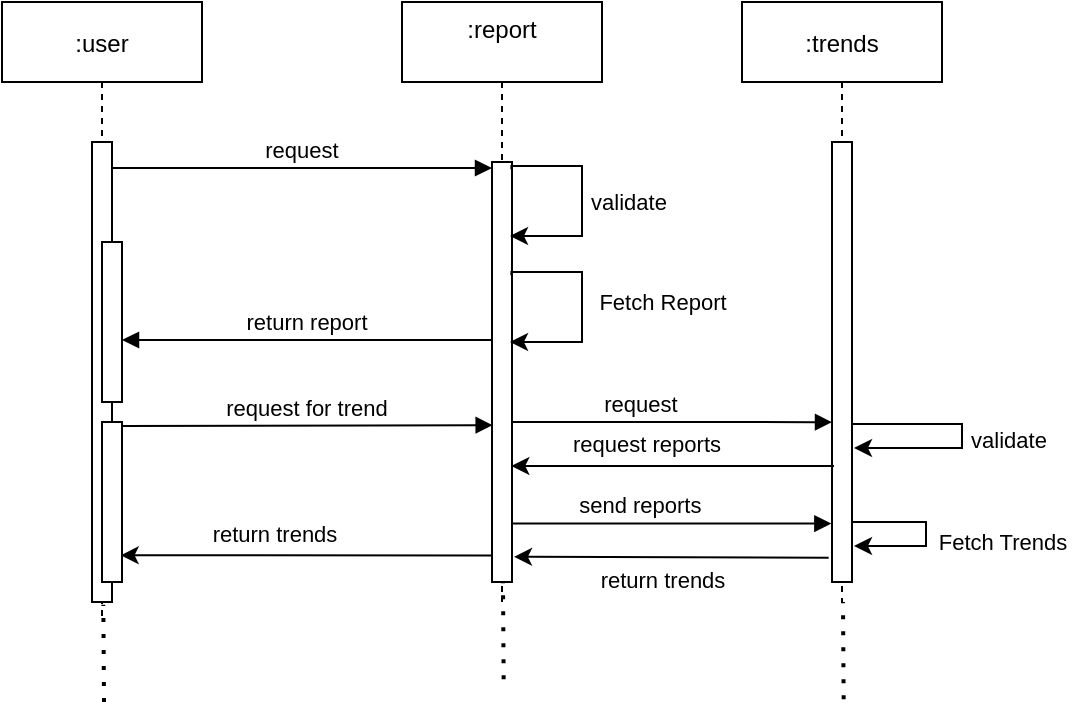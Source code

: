 <mxfile version="15.7.1" type="github">
  <diagram id="kgpKYQtTHZ0yAKxKKP6v" name="Page-1">
    <mxGraphModel dx="782" dy="432" grid="1" gridSize="10" guides="1" tooltips="1" connect="1" arrows="1" fold="1" page="1" pageScale="1" pageWidth="850" pageHeight="1100" math="0" shadow="0">
      <root>
        <mxCell id="0" />
        <mxCell id="1" parent="0" />
        <mxCell id="3nuBFxr9cyL0pnOWT2aG-1" value=":user" style="shape=umlLifeline;perimeter=lifelinePerimeter;container=1;collapsible=0;recursiveResize=0;rounded=0;shadow=0;strokeWidth=1;" parent="1" vertex="1">
          <mxGeometry x="120" y="80" width="100" height="310" as="geometry" />
        </mxCell>
        <mxCell id="3nuBFxr9cyL0pnOWT2aG-2" value="" style="points=[];perimeter=orthogonalPerimeter;rounded=0;shadow=0;strokeWidth=1;" parent="3nuBFxr9cyL0pnOWT2aG-1" vertex="1">
          <mxGeometry x="45" y="70" width="10" height="230" as="geometry" />
        </mxCell>
        <mxCell id="3nuBFxr9cyL0pnOWT2aG-4" value="" style="points=[];perimeter=orthogonalPerimeter;rounded=0;shadow=0;strokeWidth=1;" parent="3nuBFxr9cyL0pnOWT2aG-1" vertex="1">
          <mxGeometry x="50" y="120" width="10" height="80" as="geometry" />
        </mxCell>
        <mxCell id="aa-qgDh8WF5Hc8E2kedi-31" value="" style="points=[];perimeter=orthogonalPerimeter;rounded=0;shadow=0;strokeWidth=1;" vertex="1" parent="3nuBFxr9cyL0pnOWT2aG-1">
          <mxGeometry x="50" y="210" width="10" height="80" as="geometry" />
        </mxCell>
        <mxCell id="aa-qgDh8WF5Hc8E2kedi-33" value="" style="endArrow=none;dashed=1;html=1;dashPattern=1 3;strokeWidth=2;rounded=0;fontSize=11;entryX=0.767;entryY=1.006;entryDx=0;entryDy=0;entryPerimeter=0;" edge="1" parent="3nuBFxr9cyL0pnOWT2aG-1">
          <mxGeometry width="50" height="50" relative="1" as="geometry">
            <mxPoint x="51" y="350" as="sourcePoint" />
            <mxPoint x="50.67" y="301.38" as="targetPoint" />
          </mxGeometry>
        </mxCell>
        <mxCell id="3nuBFxr9cyL0pnOWT2aG-5" value=":report&#xa;" style="shape=umlLifeline;perimeter=lifelinePerimeter;container=1;collapsible=0;recursiveResize=0;rounded=0;shadow=0;strokeWidth=1;" parent="1" vertex="1">
          <mxGeometry x="320" y="80" width="100" height="300" as="geometry" />
        </mxCell>
        <mxCell id="3nuBFxr9cyL0pnOWT2aG-6" value="" style="points=[];perimeter=orthogonalPerimeter;rounded=0;shadow=0;strokeWidth=1;" parent="3nuBFxr9cyL0pnOWT2aG-5" vertex="1">
          <mxGeometry x="45" y="80" width="10" height="210" as="geometry" />
        </mxCell>
        <mxCell id="aa-qgDh8WF5Hc8E2kedi-6" style="edgeStyle=orthogonalEdgeStyle;rounded=0;orthogonalLoop=1;jettySize=auto;html=1;exitX=0.967;exitY=0.168;exitDx=0;exitDy=0;exitPerimeter=0;" edge="1" parent="3nuBFxr9cyL0pnOWT2aG-5">
          <mxGeometry relative="1" as="geometry">
            <mxPoint x="54.67" y="136.6" as="sourcePoint" />
            <mxPoint x="54" y="170" as="targetPoint" />
            <Array as="points">
              <mxPoint x="55" y="135" />
              <mxPoint x="90" y="135" />
              <mxPoint x="90" y="170" />
              <mxPoint x="54" y="170" />
            </Array>
          </mxGeometry>
        </mxCell>
        <mxCell id="3nuBFxr9cyL0pnOWT2aG-8" value="request" style="verticalAlign=bottom;endArrow=block;entryX=0;entryY=0;shadow=0;strokeWidth=1;" parent="1" edge="1">
          <mxGeometry relative="1" as="geometry">
            <mxPoint x="175" y="163.0" as="sourcePoint" />
            <mxPoint x="365" y="163.0" as="targetPoint" />
          </mxGeometry>
        </mxCell>
        <mxCell id="3nuBFxr9cyL0pnOWT2aG-9" value="return report" style="verticalAlign=bottom;endArrow=block;entryX=1;entryY=0;shadow=0;strokeWidth=1;" parent="1" edge="1">
          <mxGeometry relative="1" as="geometry">
            <mxPoint x="365" y="249" as="sourcePoint" />
            <mxPoint x="180" y="249" as="targetPoint" />
          </mxGeometry>
        </mxCell>
        <mxCell id="aa-qgDh8WF5Hc8E2kedi-1" value=":trends" style="shape=umlLifeline;perimeter=lifelinePerimeter;container=1;collapsible=0;recursiveResize=0;rounded=0;shadow=0;strokeWidth=1;" vertex="1" parent="1">
          <mxGeometry x="490" y="80" width="100" height="300" as="geometry" />
        </mxCell>
        <mxCell id="aa-qgDh8WF5Hc8E2kedi-2" value="" style="points=[];perimeter=orthogonalPerimeter;rounded=0;shadow=0;strokeWidth=1;" vertex="1" parent="aa-qgDh8WF5Hc8E2kedi-1">
          <mxGeometry x="45" y="70" width="10" height="220" as="geometry" />
        </mxCell>
        <mxCell id="aa-qgDh8WF5Hc8E2kedi-7" value="&lt;font style=&quot;font-size: 11px&quot;&gt;Fetch Report&lt;/font&gt;" style="text;html=1;align=center;verticalAlign=middle;resizable=0;points=[];autosize=1;strokeColor=none;fillColor=none;" vertex="1" parent="1">
          <mxGeometry x="410" y="220" width="80" height="20" as="geometry" />
        </mxCell>
        <mxCell id="aa-qgDh8WF5Hc8E2kedi-14" value="request for trend" style="verticalAlign=bottom;endArrow=block;entryX=0.033;entryY=0.74;shadow=0;strokeWidth=1;entryDx=0;entryDy=0;entryPerimeter=0;" edge="1" parent="1">
          <mxGeometry relative="1" as="geometry">
            <mxPoint x="180" y="292" as="sourcePoint" />
            <mxPoint x="365.33" y="291.6" as="targetPoint" />
          </mxGeometry>
        </mxCell>
        <mxCell id="aa-qgDh8WF5Hc8E2kedi-19" value="send reports" style="verticalAlign=bottom;endArrow=block;shadow=0;strokeWidth=1;exitX=0.967;exitY=0.851;exitDx=0;exitDy=0;exitPerimeter=0;entryX=-0.033;entryY=0.858;entryDx=0;entryDy=0;entryPerimeter=0;" edge="1" parent="1">
          <mxGeometry x="-0.194" relative="1" as="geometry">
            <mxPoint x="374.67" y="340.71" as="sourcePoint" />
            <mxPoint x="534.67" y="340.76" as="targetPoint" />
            <mxPoint as="offset" />
          </mxGeometry>
        </mxCell>
        <mxCell id="aa-qgDh8WF5Hc8E2kedi-22" value="&lt;font style=&quot;font-size: 11px&quot;&gt;Fetch Trends&lt;/font&gt;" style="text;html=1;align=center;verticalAlign=middle;resizable=0;points=[];autosize=1;strokeColor=none;fillColor=none;" vertex="1" parent="1">
          <mxGeometry x="580" y="340" width="80" height="20" as="geometry" />
        </mxCell>
        <mxCell id="aa-qgDh8WF5Hc8E2kedi-23" style="edgeStyle=orthogonalEdgeStyle;rounded=0;orthogonalLoop=1;jettySize=auto;html=1;exitX=0.967;exitY=0.168;exitDx=0;exitDy=0;exitPerimeter=0;" edge="1" parent="1">
          <mxGeometry relative="1" as="geometry">
            <mxPoint x="374.67" y="163.6" as="sourcePoint" />
            <mxPoint x="374" y="197" as="targetPoint" />
            <Array as="points">
              <mxPoint x="375" y="162" />
              <mxPoint x="410" y="162" />
              <mxPoint x="410" y="197" />
              <mxPoint x="374" y="197" />
            </Array>
          </mxGeometry>
        </mxCell>
        <mxCell id="aa-qgDh8WF5Hc8E2kedi-24" value="&lt;font style=&quot;font-size: 11px&quot;&gt;validate&lt;/font&gt;" style="text;html=1;align=center;verticalAlign=middle;resizable=0;points=[];autosize=1;strokeColor=none;fillColor=none;" vertex="1" parent="1">
          <mxGeometry x="408" y="170" width="50" height="20" as="geometry" />
        </mxCell>
        <mxCell id="aa-qgDh8WF5Hc8E2kedi-26" value="request" style="verticalAlign=bottom;endArrow=block;shadow=0;strokeWidth=1;exitX=0.9;exitY=0.9;exitDx=0;exitDy=0;exitPerimeter=0;" edge="1" parent="1">
          <mxGeometry x="-0.194" relative="1" as="geometry">
            <mxPoint x="375" y="290" as="sourcePoint" />
            <mxPoint x="535" y="290.07" as="targetPoint" />
            <mxPoint as="offset" />
          </mxGeometry>
        </mxCell>
        <mxCell id="aa-qgDh8WF5Hc8E2kedi-27" value="&lt;font style=&quot;font-size: 11px&quot;&gt;validate&lt;/font&gt;" style="text;html=1;align=center;verticalAlign=middle;resizable=0;points=[];autosize=1;strokeColor=none;fillColor=none;" vertex="1" parent="1">
          <mxGeometry x="598" y="289" width="50" height="20" as="geometry" />
        </mxCell>
        <mxCell id="aa-qgDh8WF5Hc8E2kedi-28" style="edgeStyle=orthogonalEdgeStyle;rounded=0;orthogonalLoop=1;jettySize=auto;html=1;" edge="1" parent="1" source="aa-qgDh8WF5Hc8E2kedi-2">
          <mxGeometry relative="1" as="geometry">
            <mxPoint x="546" y="317" as="sourcePoint" />
            <mxPoint x="546" y="352" as="targetPoint" />
            <Array as="points">
              <mxPoint x="582" y="340" />
              <mxPoint x="582" y="352" />
            </Array>
          </mxGeometry>
        </mxCell>
        <mxCell id="aa-qgDh8WF5Hc8E2kedi-34" value="" style="endArrow=none;dashed=1;html=1;dashPattern=1 3;strokeWidth=2;rounded=0;fontSize=11;entryX=0.767;entryY=1.006;entryDx=0;entryDy=0;entryPerimeter=0;" edge="1" parent="1">
          <mxGeometry width="50" height="50" relative="1" as="geometry">
            <mxPoint x="370.83" y="418.62" as="sourcePoint" />
            <mxPoint x="370.5" y="370" as="targetPoint" />
          </mxGeometry>
        </mxCell>
        <mxCell id="aa-qgDh8WF5Hc8E2kedi-35" value="" style="endArrow=none;dashed=1;html=1;dashPattern=1 3;strokeWidth=2;rounded=0;fontSize=11;entryX=0.767;entryY=1.006;entryDx=0;entryDy=0;entryPerimeter=0;" edge="1" parent="1">
          <mxGeometry width="50" height="50" relative="1" as="geometry">
            <mxPoint x="540.83" y="428.62" as="sourcePoint" />
            <mxPoint x="540.5" y="380" as="targetPoint" />
          </mxGeometry>
        </mxCell>
        <mxCell id="aa-qgDh8WF5Hc8E2kedi-36" value="" style="endArrow=classic;html=1;rounded=0;exitX=-0.033;exitY=0.813;exitDx=0;exitDy=0;exitPerimeter=0;entryX=0.933;entryY=0.508;entryDx=0;entryDy=0;entryPerimeter=0;" edge="1" parent="1">
          <mxGeometry width="50" height="50" relative="1" as="geometry">
            <mxPoint x="364.67" y="356.73" as="sourcePoint" />
            <mxPoint x="179.33" y="356.64" as="targetPoint" />
          </mxGeometry>
        </mxCell>
        <mxCell id="aa-qgDh8WF5Hc8E2kedi-37" value="return trends" style="edgeLabel;html=1;align=center;verticalAlign=middle;resizable=0;points=[];" vertex="1" connectable="0" parent="aa-qgDh8WF5Hc8E2kedi-36">
          <mxGeometry x="0.202" y="-2" relative="1" as="geometry">
            <mxPoint x="3" y="-9" as="offset" />
          </mxGeometry>
        </mxCell>
        <mxCell id="aa-qgDh8WF5Hc8E2kedi-17" value="" style="endArrow=classic;html=1;rounded=0;entryX=0.967;entryY=0.714;entryDx=0;entryDy=0;entryPerimeter=0;" edge="1" parent="1">
          <mxGeometry width="50" height="50" relative="1" as="geometry">
            <mxPoint x="536" y="312" as="sourcePoint" />
            <mxPoint x="374.67" y="311.94" as="targetPoint" />
          </mxGeometry>
        </mxCell>
        <mxCell id="aa-qgDh8WF5Hc8E2kedi-18" value="request reports" style="edgeLabel;html=1;align=center;verticalAlign=middle;resizable=0;points=[];" vertex="1" connectable="0" parent="aa-qgDh8WF5Hc8E2kedi-17">
          <mxGeometry x="0.202" y="-2" relative="1" as="geometry">
            <mxPoint x="3" y="-9" as="offset" />
          </mxGeometry>
        </mxCell>
        <mxCell id="aa-qgDh8WF5Hc8E2kedi-29" value="" style="endArrow=classic;html=1;rounded=0;exitX=-0.167;exitY=0.945;exitDx=0;exitDy=0;exitPerimeter=0;entryX=1.1;entryY=0.94;entryDx=0;entryDy=0;entryPerimeter=0;" edge="1" parent="1" source="aa-qgDh8WF5Hc8E2kedi-2" target="3nuBFxr9cyL0pnOWT2aG-6">
          <mxGeometry width="50" height="50" relative="1" as="geometry">
            <mxPoint x="535" y="360" as="sourcePoint" />
            <mxPoint x="380" y="350" as="targetPoint" />
          </mxGeometry>
        </mxCell>
        <mxCell id="aa-qgDh8WF5Hc8E2kedi-30" value="return trends" style="edgeLabel;html=1;align=center;verticalAlign=middle;resizable=0;points=[];" vertex="1" connectable="0" parent="aa-qgDh8WF5Hc8E2kedi-29">
          <mxGeometry x="0.202" y="-2" relative="1" as="geometry">
            <mxPoint x="11" y="13" as="offset" />
          </mxGeometry>
        </mxCell>
        <mxCell id="aa-qgDh8WF5Hc8E2kedi-39" style="edgeStyle=orthogonalEdgeStyle;rounded=0;orthogonalLoop=1;jettySize=auto;html=1;" edge="1" parent="1">
          <mxGeometry relative="1" as="geometry">
            <mxPoint x="545" y="291" as="sourcePoint" />
            <mxPoint x="546" y="303" as="targetPoint" />
            <Array as="points">
              <mxPoint x="600" y="291" />
              <mxPoint x="600" y="303" />
            </Array>
          </mxGeometry>
        </mxCell>
      </root>
    </mxGraphModel>
  </diagram>
</mxfile>
